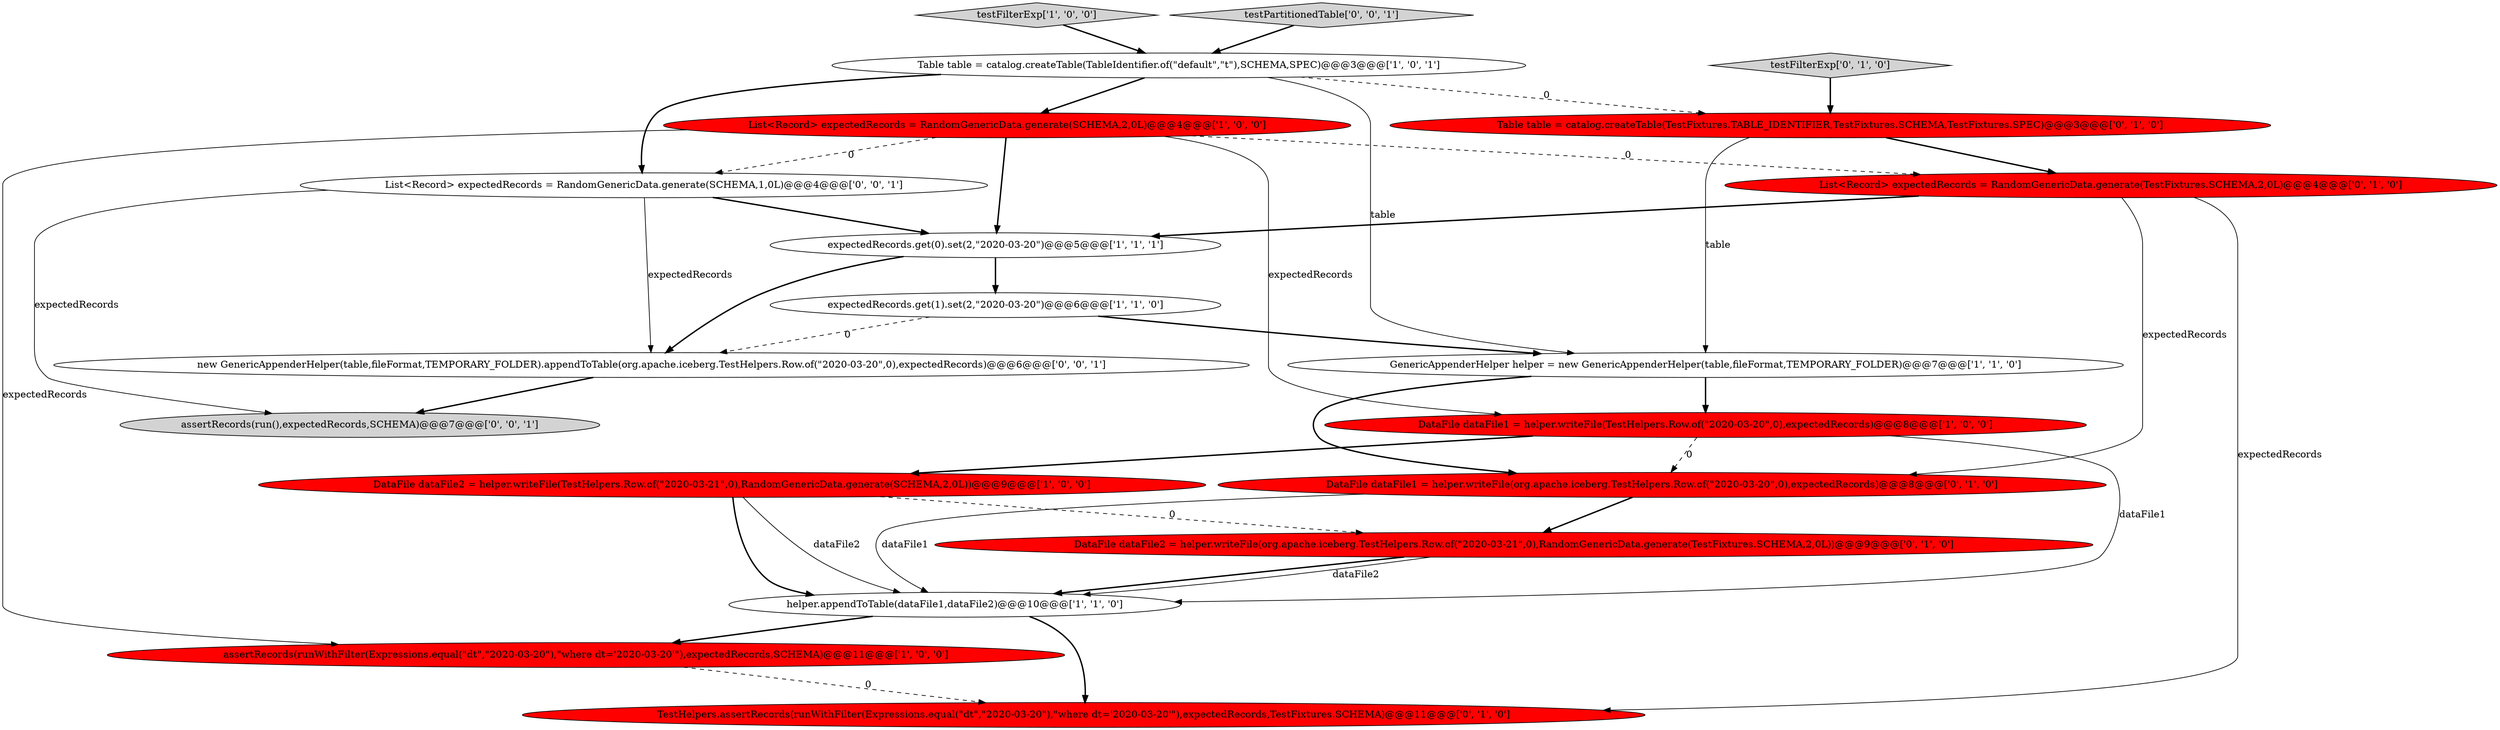 digraph {
3 [style = filled, label = "DataFile dataFile2 = helper.writeFile(TestHelpers.Row.of(\"2020-03-21\",0),RandomGenericData.generate(SCHEMA,2,0L))@@@9@@@['1', '0', '0']", fillcolor = red, shape = ellipse image = "AAA1AAABBB1BBB"];
19 [style = filled, label = "assertRecords(run(),expectedRecords,SCHEMA)@@@7@@@['0', '0', '1']", fillcolor = lightgray, shape = ellipse image = "AAA0AAABBB3BBB"];
15 [style = filled, label = "DataFile dataFile2 = helper.writeFile(org.apache.iceberg.TestHelpers.Row.of(\"2020-03-21\",0),RandomGenericData.generate(TestFixtures.SCHEMA,2,0L))@@@9@@@['0', '1', '0']", fillcolor = red, shape = ellipse image = "AAA1AAABBB2BBB"];
2 [style = filled, label = "testFilterExp['1', '0', '0']", fillcolor = lightgray, shape = diamond image = "AAA0AAABBB1BBB"];
4 [style = filled, label = "expectedRecords.get(0).set(2,\"2020-03-20\")@@@5@@@['1', '1', '1']", fillcolor = white, shape = ellipse image = "AAA0AAABBB1BBB"];
5 [style = filled, label = "DataFile dataFile1 = helper.writeFile(TestHelpers.Row.of(\"2020-03-20\",0),expectedRecords)@@@8@@@['1', '0', '0']", fillcolor = red, shape = ellipse image = "AAA1AAABBB1BBB"];
13 [style = filled, label = "DataFile dataFile1 = helper.writeFile(org.apache.iceberg.TestHelpers.Row.of(\"2020-03-20\",0),expectedRecords)@@@8@@@['0', '1', '0']", fillcolor = red, shape = ellipse image = "AAA1AAABBB2BBB"];
8 [style = filled, label = "expectedRecords.get(1).set(2,\"2020-03-20\")@@@6@@@['1', '1', '0']", fillcolor = white, shape = ellipse image = "AAA0AAABBB1BBB"];
1 [style = filled, label = "GenericAppenderHelper helper = new GenericAppenderHelper(table,fileFormat,TEMPORARY_FOLDER)@@@7@@@['1', '1', '0']", fillcolor = white, shape = ellipse image = "AAA0AAABBB1BBB"];
16 [style = filled, label = "new GenericAppenderHelper(table,fileFormat,TEMPORARY_FOLDER).appendToTable(org.apache.iceberg.TestHelpers.Row.of(\"2020-03-20\",0),expectedRecords)@@@6@@@['0', '0', '1']", fillcolor = white, shape = ellipse image = "AAA0AAABBB3BBB"];
9 [style = filled, label = "List<Record> expectedRecords = RandomGenericData.generate(SCHEMA,2,0L)@@@4@@@['1', '0', '0']", fillcolor = red, shape = ellipse image = "AAA1AAABBB1BBB"];
11 [style = filled, label = "TestHelpers.assertRecords(runWithFilter(Expressions.equal(\"dt\",\"2020-03-20\"),\"where dt='2020-03-20'\"),expectedRecords,TestFixtures.SCHEMA)@@@11@@@['0', '1', '0']", fillcolor = red, shape = ellipse image = "AAA1AAABBB2BBB"];
17 [style = filled, label = "testPartitionedTable['0', '0', '1']", fillcolor = lightgray, shape = diamond image = "AAA0AAABBB3BBB"];
18 [style = filled, label = "List<Record> expectedRecords = RandomGenericData.generate(SCHEMA,1,0L)@@@4@@@['0', '0', '1']", fillcolor = white, shape = ellipse image = "AAA0AAABBB3BBB"];
6 [style = filled, label = "Table table = catalog.createTable(TableIdentifier.of(\"default\",\"t\"),SCHEMA,SPEC)@@@3@@@['1', '0', '1']", fillcolor = white, shape = ellipse image = "AAA0AAABBB1BBB"];
12 [style = filled, label = "testFilterExp['0', '1', '0']", fillcolor = lightgray, shape = diamond image = "AAA0AAABBB2BBB"];
7 [style = filled, label = "assertRecords(runWithFilter(Expressions.equal(\"dt\",\"2020-03-20\"),\"where dt='2020-03-20'\"),expectedRecords,SCHEMA)@@@11@@@['1', '0', '0']", fillcolor = red, shape = ellipse image = "AAA1AAABBB1BBB"];
0 [style = filled, label = "helper.appendToTable(dataFile1,dataFile2)@@@10@@@['1', '1', '0']", fillcolor = white, shape = ellipse image = "AAA0AAABBB1BBB"];
10 [style = filled, label = "Table table = catalog.createTable(TestFixtures.TABLE_IDENTIFIER,TestFixtures.SCHEMA,TestFixtures.SPEC)@@@3@@@['0', '1', '0']", fillcolor = red, shape = ellipse image = "AAA1AAABBB2BBB"];
14 [style = filled, label = "List<Record> expectedRecords = RandomGenericData.generate(TestFixtures.SCHEMA,2,0L)@@@4@@@['0', '1', '0']", fillcolor = red, shape = ellipse image = "AAA1AAABBB2BBB"];
1->5 [style = bold, label=""];
5->3 [style = bold, label=""];
5->13 [style = dashed, label="0"];
5->0 [style = solid, label="dataFile1"];
8->16 [style = dashed, label="0"];
10->14 [style = bold, label=""];
17->6 [style = bold, label=""];
2->6 [style = bold, label=""];
18->16 [style = solid, label="expectedRecords"];
6->18 [style = bold, label=""];
9->18 [style = dashed, label="0"];
9->4 [style = bold, label=""];
10->1 [style = solid, label="table"];
7->11 [style = dashed, label="0"];
0->11 [style = bold, label=""];
16->19 [style = bold, label=""];
1->13 [style = bold, label=""];
3->0 [style = bold, label=""];
6->10 [style = dashed, label="0"];
0->7 [style = bold, label=""];
14->13 [style = solid, label="expectedRecords"];
8->1 [style = bold, label=""];
9->7 [style = solid, label="expectedRecords"];
12->10 [style = bold, label=""];
9->14 [style = dashed, label="0"];
18->4 [style = bold, label=""];
14->11 [style = solid, label="expectedRecords"];
13->0 [style = solid, label="dataFile1"];
15->0 [style = bold, label=""];
18->19 [style = solid, label="expectedRecords"];
6->1 [style = solid, label="table"];
3->15 [style = dashed, label="0"];
4->8 [style = bold, label=""];
13->15 [style = bold, label=""];
6->9 [style = bold, label=""];
15->0 [style = solid, label="dataFile2"];
3->0 [style = solid, label="dataFile2"];
9->5 [style = solid, label="expectedRecords"];
4->16 [style = bold, label=""];
14->4 [style = bold, label=""];
}
